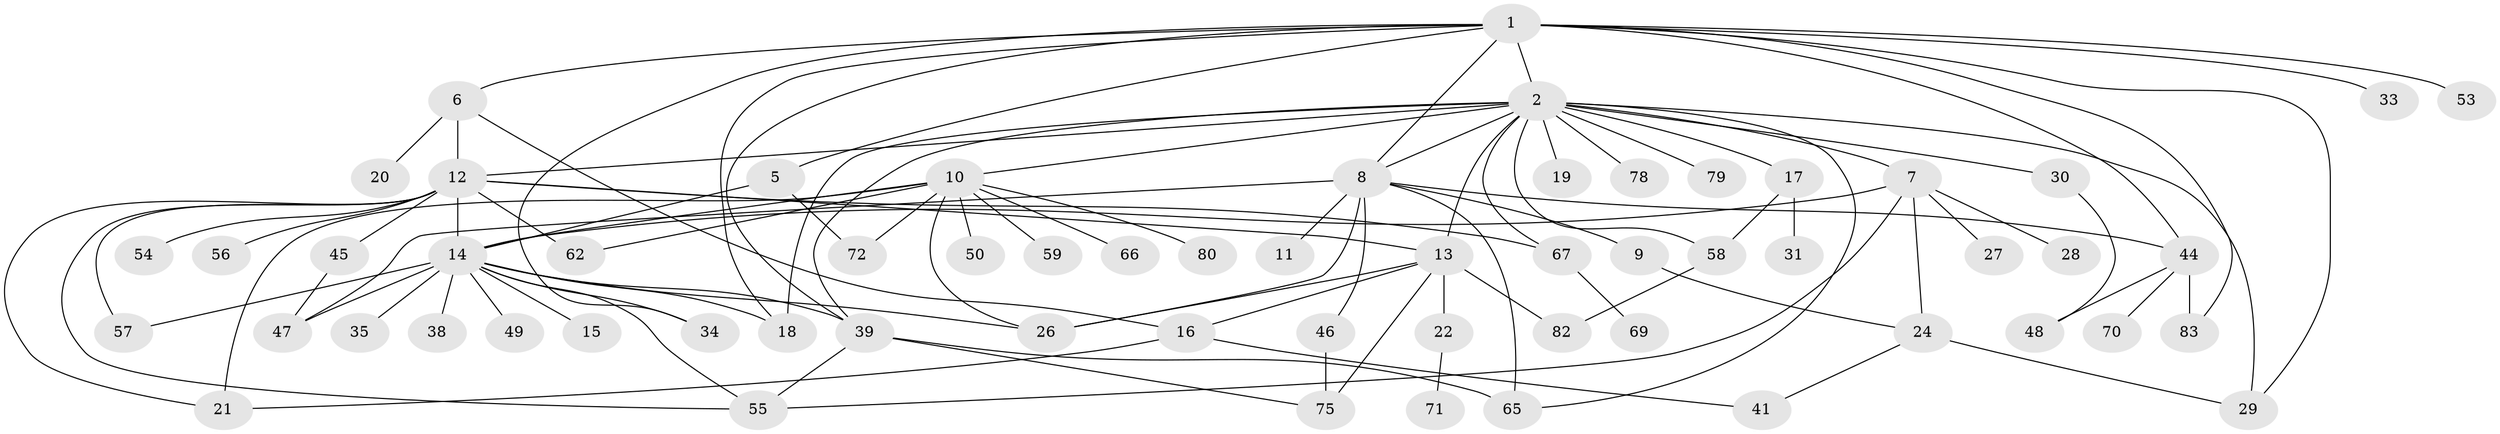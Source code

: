 // Generated by graph-tools (version 1.1) at 2025/23/03/03/25 07:23:53]
// undirected, 61 vertices, 99 edges
graph export_dot {
graph [start="1"]
  node [color=gray90,style=filled];
  1 [super="+4"];
  2 [super="+3"];
  5;
  6 [super="+43"];
  7 [super="+37"];
  8 [super="+42"];
  9;
  10 [super="+52"];
  11;
  12 [super="+36"];
  13 [super="+68"];
  14 [super="+32"];
  15;
  16 [super="+76"];
  17 [super="+73"];
  18;
  19;
  20;
  21 [super="+23"];
  22 [super="+51"];
  24 [super="+25"];
  26 [super="+64"];
  27;
  28;
  29;
  30;
  31;
  33;
  34;
  35;
  38;
  39 [super="+40"];
  41;
  44 [super="+63"];
  45;
  46;
  47;
  48;
  49;
  50 [super="+61"];
  53;
  54;
  55 [super="+60"];
  56;
  57;
  58 [super="+77"];
  59;
  62;
  65;
  66;
  67;
  69;
  70;
  71;
  72 [super="+74"];
  75 [super="+81"];
  78;
  79;
  80;
  82;
  83;
  1 -- 2;
  1 -- 5;
  1 -- 18;
  1 -- 29;
  1 -- 34;
  1 -- 39;
  1 -- 53;
  1 -- 83;
  1 -- 33;
  1 -- 6;
  1 -- 8;
  1 -- 44;
  2 -- 7 [weight=2];
  2 -- 8;
  2 -- 10;
  2 -- 12;
  2 -- 13;
  2 -- 17;
  2 -- 18;
  2 -- 19;
  2 -- 29;
  2 -- 30;
  2 -- 39;
  2 -- 58;
  2 -- 65;
  2 -- 67;
  2 -- 78;
  2 -- 79;
  5 -- 14;
  5 -- 72;
  6 -- 16;
  6 -- 20;
  6 -- 12;
  7 -- 14 [weight=2];
  7 -- 24;
  7 -- 27;
  7 -- 28;
  7 -- 55;
  8 -- 9;
  8 -- 11;
  8 -- 46;
  8 -- 47;
  8 -- 65;
  8 -- 44;
  8 -- 26;
  9 -- 24;
  10 -- 14;
  10 -- 21;
  10 -- 50;
  10 -- 59;
  10 -- 62;
  10 -- 66;
  10 -- 80;
  10 -- 72;
  10 -- 26;
  12 -- 14;
  12 -- 21;
  12 -- 45;
  12 -- 56;
  12 -- 57;
  12 -- 62;
  12 -- 67;
  12 -- 13;
  12 -- 54;
  12 -- 55;
  13 -- 16;
  13 -- 22;
  13 -- 26;
  13 -- 82;
  13 -- 75;
  14 -- 15;
  14 -- 18;
  14 -- 34;
  14 -- 35;
  14 -- 38;
  14 -- 47;
  14 -- 49;
  14 -- 57;
  14 -- 55;
  14 -- 39;
  14 -- 26;
  16 -- 41;
  16 -- 21;
  17 -- 31;
  17 -- 58;
  22 -- 71;
  24 -- 29;
  24 -- 41;
  30 -- 48;
  39 -- 55;
  39 -- 75;
  39 -- 65;
  44 -- 48;
  44 -- 70;
  44 -- 83;
  45 -- 47;
  46 -- 75;
  58 -- 82;
  67 -- 69;
}
